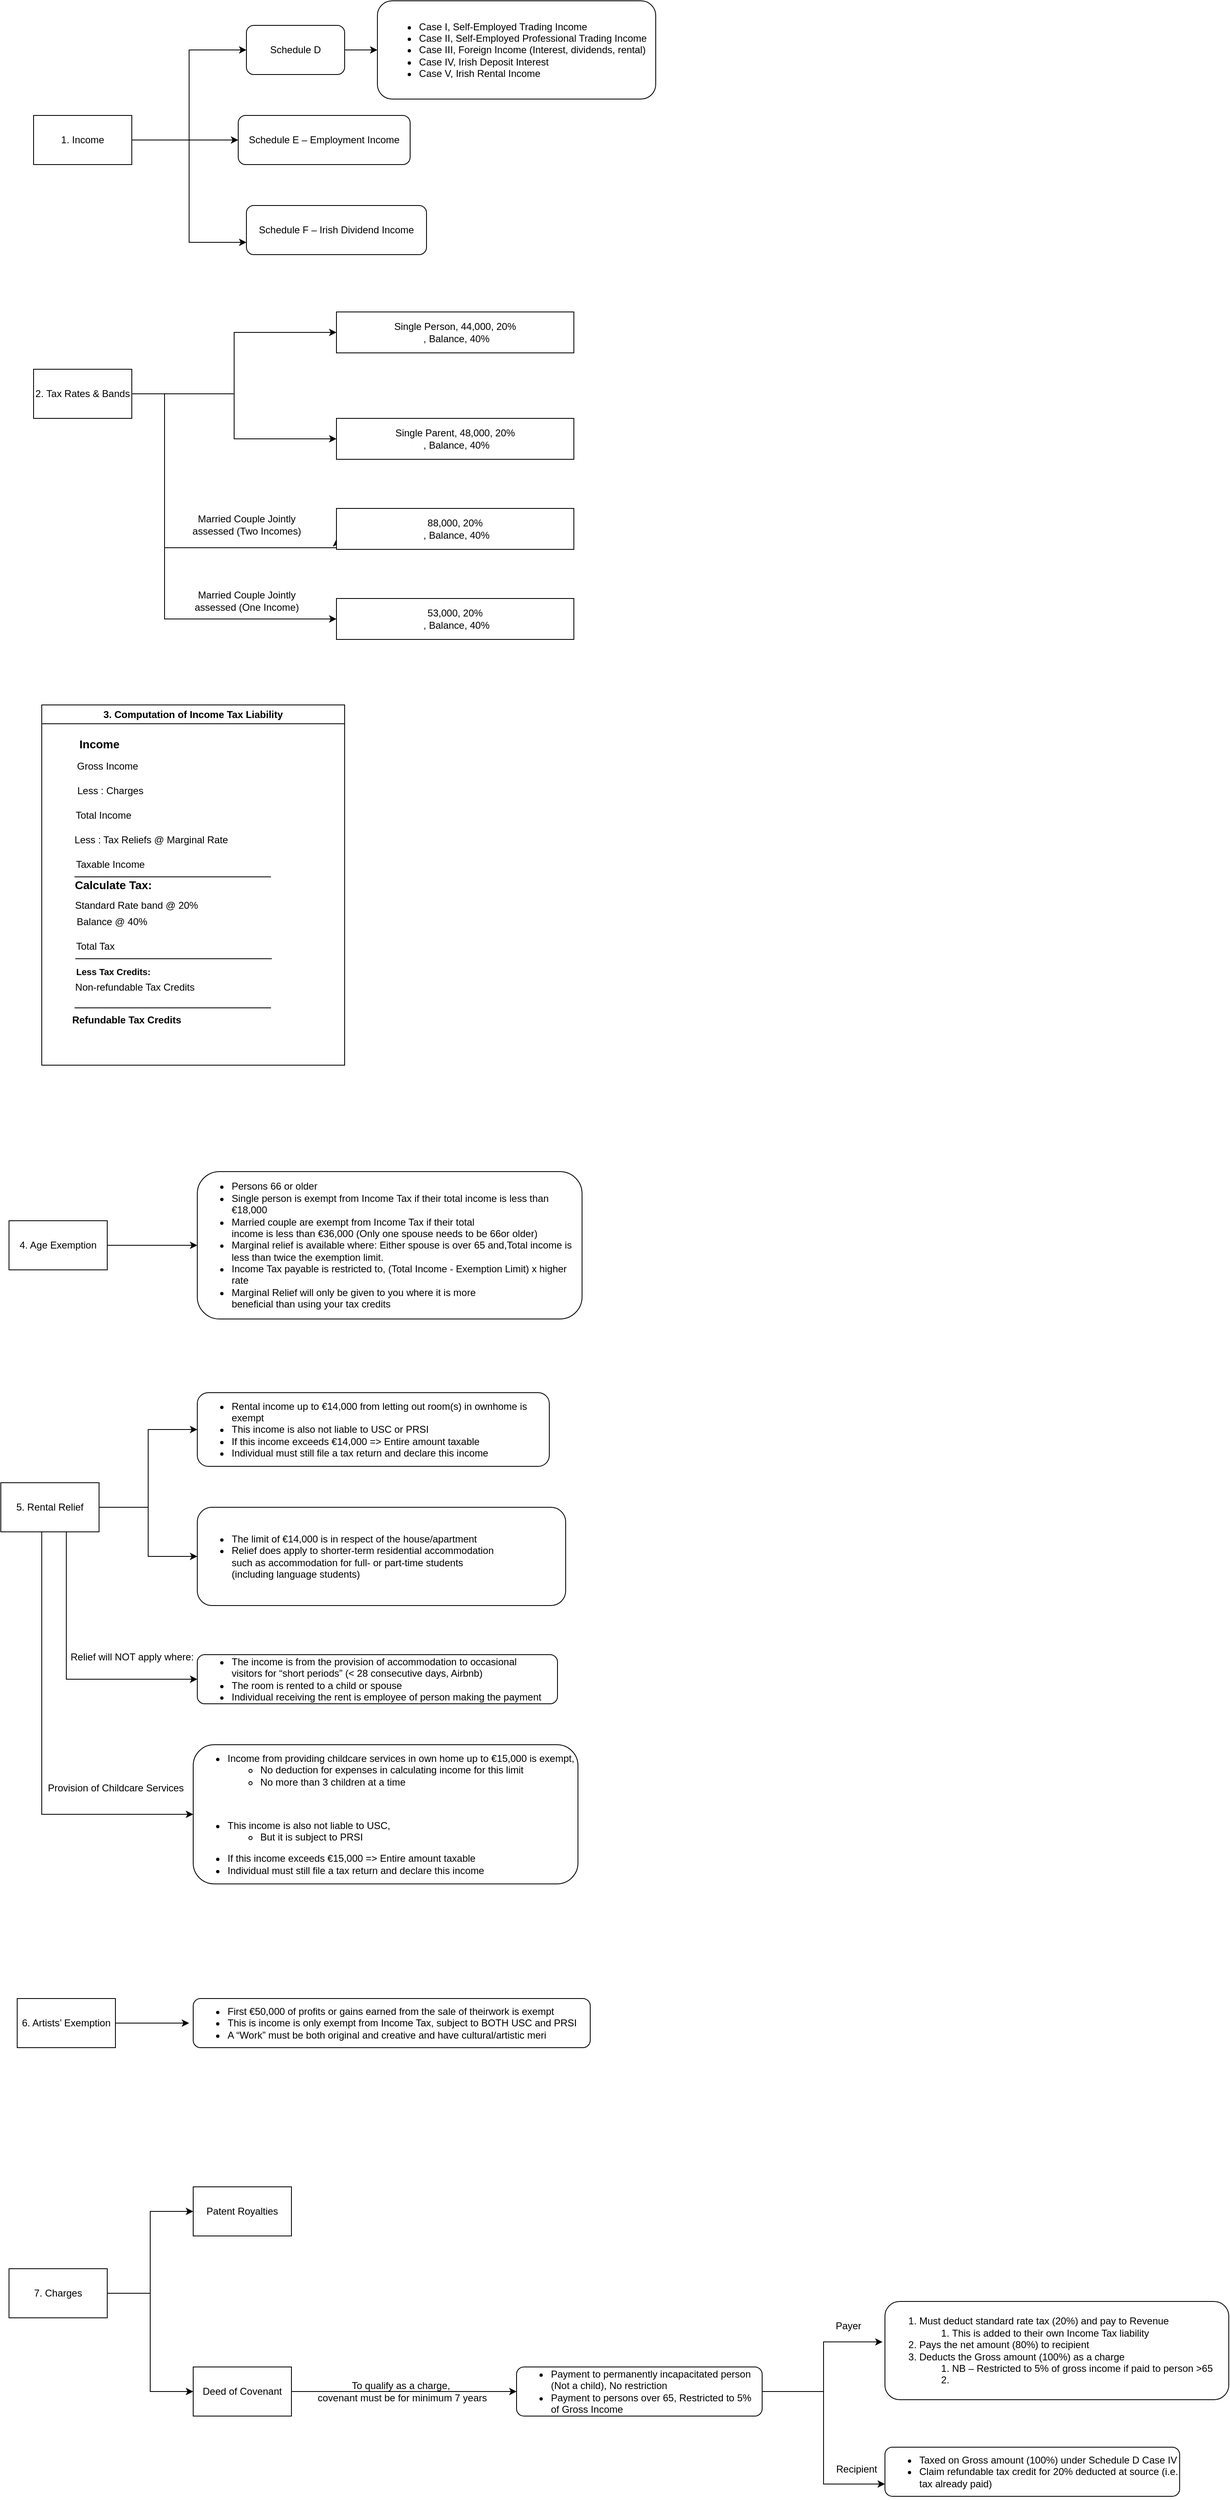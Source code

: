 <mxfile version="28.2.5">
  <diagram name="Page-1" id="70VubQz8PiiUcmZH2TwT">
    <mxGraphModel dx="1056" dy="583" grid="1" gridSize="10" guides="1" tooltips="1" connect="1" arrows="1" fold="1" page="1" pageScale="1" pageWidth="850" pageHeight="1100" math="0" shadow="0">
      <root>
        <mxCell id="0" />
        <mxCell id="1" parent="0" />
        <mxCell id="ev8iW3Oq5IMZ9UNw2ke2-5" style="edgeStyle=orthogonalEdgeStyle;rounded=0;orthogonalLoop=1;jettySize=auto;html=1;entryX=0;entryY=0.5;entryDx=0;entryDy=0;" parent="1" source="ev8iW3Oq5IMZ9UNw2ke2-1" target="ev8iW3Oq5IMZ9UNw2ke2-2" edge="1">
          <mxGeometry relative="1" as="geometry" />
        </mxCell>
        <mxCell id="ev8iW3Oq5IMZ9UNw2ke2-8" style="edgeStyle=orthogonalEdgeStyle;rounded=0;orthogonalLoop=1;jettySize=auto;html=1;entryX=0;entryY=0.5;entryDx=0;entryDy=0;" parent="1" source="ev8iW3Oq5IMZ9UNw2ke2-1" target="ev8iW3Oq5IMZ9UNw2ke2-6" edge="1">
          <mxGeometry relative="1" as="geometry" />
        </mxCell>
        <mxCell id="ev8iW3Oq5IMZ9UNw2ke2-9" style="edgeStyle=orthogonalEdgeStyle;rounded=0;orthogonalLoop=1;jettySize=auto;html=1;entryX=0;entryY=0.75;entryDx=0;entryDy=0;" parent="1" source="ev8iW3Oq5IMZ9UNw2ke2-1" target="ev8iW3Oq5IMZ9UNw2ke2-7" edge="1">
          <mxGeometry relative="1" as="geometry" />
        </mxCell>
        <mxCell id="ev8iW3Oq5IMZ9UNw2ke2-1" value="1. Income" style="rounded=0;whiteSpace=wrap;html=1;" parent="1" vertex="1">
          <mxGeometry x="70" y="150" width="120" height="60" as="geometry" />
        </mxCell>
        <mxCell id="ev8iW3Oq5IMZ9UNw2ke2-4" value="" style="edgeStyle=orthogonalEdgeStyle;rounded=0;orthogonalLoop=1;jettySize=auto;html=1;" parent="1" source="ev8iW3Oq5IMZ9UNw2ke2-2" target="ev8iW3Oq5IMZ9UNw2ke2-3" edge="1">
          <mxGeometry relative="1" as="geometry" />
        </mxCell>
        <mxCell id="ev8iW3Oq5IMZ9UNw2ke2-2" value="Schedule D" style="rounded=1;whiteSpace=wrap;html=1;" parent="1" vertex="1">
          <mxGeometry x="330" y="40" width="120" height="60" as="geometry" />
        </mxCell>
        <mxCell id="ev8iW3Oq5IMZ9UNw2ke2-3" value="&lt;div align=&quot;left&quot;&gt;&lt;ul&gt;&lt;li&gt;Case I, Self-Employed Trading Income&lt;/li&gt;&lt;li&gt;Case II, Self-Employed Professional Trading Income&lt;/li&gt;&lt;li&gt;Case III, Foreign Income (Interest, dividends, rental)&lt;/li&gt;&lt;li&gt;Case IV, Irish Deposit Interest&lt;/li&gt;&lt;li&gt;Case V, Irish Rental Income&lt;/li&gt;&lt;/ul&gt;&lt;/div&gt;" style="rounded=1;whiteSpace=wrap;html=1;" parent="1" vertex="1">
          <mxGeometry x="490" y="10" width="340" height="120" as="geometry" />
        </mxCell>
        <mxCell id="ev8iW3Oq5IMZ9UNw2ke2-6" value="Schedule E – Employment Income" style="rounded=1;whiteSpace=wrap;html=1;" parent="1" vertex="1">
          <mxGeometry x="320" y="150" width="210" height="60" as="geometry" />
        </mxCell>
        <mxCell id="ev8iW3Oq5IMZ9UNw2ke2-7" value="Schedule F – Irish Dividend Income" style="rounded=1;whiteSpace=wrap;html=1;" parent="1" vertex="1">
          <mxGeometry x="330" y="260" width="220" height="60" as="geometry" />
        </mxCell>
        <mxCell id="ev8iW3Oq5IMZ9UNw2ke2-14" style="edgeStyle=orthogonalEdgeStyle;rounded=0;orthogonalLoop=1;jettySize=auto;html=1;entryX=0;entryY=0.75;entryDx=0;entryDy=0;" parent="1" source="ev8iW3Oq5IMZ9UNw2ke2-10" target="ev8iW3Oq5IMZ9UNw2ke2-13" edge="1">
          <mxGeometry relative="1" as="geometry">
            <Array as="points">
              <mxPoint x="230" y="490" />
              <mxPoint x="230" y="678" />
            </Array>
          </mxGeometry>
        </mxCell>
        <mxCell id="ev8iW3Oq5IMZ9UNw2ke2-17" style="edgeStyle=orthogonalEdgeStyle;rounded=0;orthogonalLoop=1;jettySize=auto;html=1;entryX=0;entryY=0.5;entryDx=0;entryDy=0;" parent="1" source="ev8iW3Oq5IMZ9UNw2ke2-10" target="ev8iW3Oq5IMZ9UNw2ke2-16" edge="1">
          <mxGeometry relative="1" as="geometry">
            <Array as="points">
              <mxPoint x="230" y="490" />
              <mxPoint x="230" y="765" />
            </Array>
          </mxGeometry>
        </mxCell>
        <mxCell id="ev8iW3Oq5IMZ9UNw2ke2-19" style="edgeStyle=orthogonalEdgeStyle;rounded=0;orthogonalLoop=1;jettySize=auto;html=1;entryX=0;entryY=0.5;entryDx=0;entryDy=0;" parent="1" source="ev8iW3Oq5IMZ9UNw2ke2-10" target="ev8iW3Oq5IMZ9UNw2ke2-12" edge="1">
          <mxGeometry relative="1" as="geometry" />
        </mxCell>
        <mxCell id="ev8iW3Oq5IMZ9UNw2ke2-20" style="edgeStyle=orthogonalEdgeStyle;rounded=0;orthogonalLoop=1;jettySize=auto;html=1;entryX=0;entryY=0.5;entryDx=0;entryDy=0;" parent="1" source="ev8iW3Oq5IMZ9UNw2ke2-10" target="ev8iW3Oq5IMZ9UNw2ke2-11" edge="1">
          <mxGeometry relative="1" as="geometry" />
        </mxCell>
        <mxCell id="ev8iW3Oq5IMZ9UNw2ke2-10" value="&lt;div&gt;2.&amp;nbsp;Tax Rates &amp;amp; Bands&lt;/div&gt;" style="rounded=0;whiteSpace=wrap;html=1;" parent="1" vertex="1">
          <mxGeometry x="70" y="460" width="120" height="60" as="geometry" />
        </mxCell>
        <mxCell id="ev8iW3Oq5IMZ9UNw2ke2-11" value="&lt;div&gt;Single Person, 44,000, 20%&lt;/div&gt;&lt;div&gt;&amp;nbsp;, Balance, 40%&lt;/div&gt;" style="rounded=0;whiteSpace=wrap;html=1;" parent="1" vertex="1">
          <mxGeometry x="440" y="390" width="290" height="50" as="geometry" />
        </mxCell>
        <mxCell id="ev8iW3Oq5IMZ9UNw2ke2-12" value="Single Parent, 48,000, 20%&lt;div&gt;&amp;nbsp;, Balance, 40%&lt;/div&gt;" style="rounded=0;whiteSpace=wrap;html=1;" parent="1" vertex="1">
          <mxGeometry x="440" y="520" width="290" height="50" as="geometry" />
        </mxCell>
        <mxCell id="ev8iW3Oq5IMZ9UNw2ke2-13" value="88,000, 20%&lt;div&gt;&amp;nbsp;, Balance, 40%&lt;/div&gt;" style="rounded=0;whiteSpace=wrap;html=1;" parent="1" vertex="1">
          <mxGeometry x="440" y="630" width="290" height="50" as="geometry" />
        </mxCell>
        <mxCell id="ev8iW3Oq5IMZ9UNw2ke2-15" value="Married Couple Jointly&lt;br&gt;assessed (Two Incomes)" style="text;html=1;align=center;verticalAlign=middle;resizable=0;points=[];autosize=1;strokeColor=none;fillColor=none;" parent="1" vertex="1">
          <mxGeometry x="250" y="630" width="160" height="40" as="geometry" />
        </mxCell>
        <mxCell id="ev8iW3Oq5IMZ9UNw2ke2-16" value="53,000, 20%&lt;div&gt;&amp;nbsp;, Balance, 40%&lt;/div&gt;" style="rounded=0;whiteSpace=wrap;html=1;" parent="1" vertex="1">
          <mxGeometry x="440" y="740" width="290" height="50" as="geometry" />
        </mxCell>
        <mxCell id="ev8iW3Oq5IMZ9UNw2ke2-18" value="Married Couple Jointly&lt;br&gt;assessed (One Income)" style="text;html=1;align=center;verticalAlign=middle;resizable=0;points=[];autosize=1;strokeColor=none;fillColor=none;" parent="1" vertex="1">
          <mxGeometry x="255" y="723" width="150" height="40" as="geometry" />
        </mxCell>
        <mxCell id="ev8iW3Oq5IMZ9UNw2ke2-21" value="3. Computation of Income Tax Liability" style="swimlane;whiteSpace=wrap;html=1;" parent="1" vertex="1">
          <mxGeometry x="80" y="870" width="370" height="440" as="geometry" />
        </mxCell>
        <mxCell id="ev8iW3Oq5IMZ9UNw2ke2-22" value="&lt;h1&gt;&lt;font style=&quot;font-size: 14px;&quot;&gt;&lt;b&gt;&lt;font&gt;Income&lt;/font&gt;&lt;/b&gt;&lt;/font&gt;&lt;/h1&gt;" style="text;html=1;align=center;verticalAlign=middle;resizable=0;points=[];autosize=1;strokeColor=none;fillColor=none;" parent="ev8iW3Oq5IMZ9UNw2ke2-21" vertex="1">
          <mxGeometry x="30" y="10" width="80" height="70" as="geometry" />
        </mxCell>
        <mxCell id="ev8iW3Oq5IMZ9UNw2ke2-23" value="Gross Income" style="text;html=1;align=center;verticalAlign=middle;resizable=0;points=[];autosize=1;strokeColor=none;fillColor=none;" parent="ev8iW3Oq5IMZ9UNw2ke2-21" vertex="1">
          <mxGeometry x="30" y="60" width="100" height="30" as="geometry" />
        </mxCell>
        <mxCell id="ev8iW3Oq5IMZ9UNw2ke2-24" value="Less : Charges&amp;nbsp;" style="text;html=1;align=center;verticalAlign=middle;resizable=0;points=[];autosize=1;strokeColor=none;fillColor=none;" parent="ev8iW3Oq5IMZ9UNw2ke2-21" vertex="1">
          <mxGeometry x="30" y="90" width="110" height="30" as="geometry" />
        </mxCell>
        <mxCell id="ev8iW3Oq5IMZ9UNw2ke2-25" value="Total Income" style="text;html=1;align=center;verticalAlign=middle;resizable=0;points=[];autosize=1;strokeColor=none;fillColor=none;" parent="ev8iW3Oq5IMZ9UNw2ke2-21" vertex="1">
          <mxGeometry x="30" y="120" width="90" height="30" as="geometry" />
        </mxCell>
        <mxCell id="ev8iW3Oq5IMZ9UNw2ke2-26" value="Less : Tax Reliefs @ Marginal Rate&amp;nbsp;" style="text;html=1;align=center;verticalAlign=middle;resizable=0;points=[];autosize=1;strokeColor=none;fillColor=none;" parent="ev8iW3Oq5IMZ9UNw2ke2-21" vertex="1">
          <mxGeometry x="30" y="150" width="210" height="30" as="geometry" />
        </mxCell>
        <mxCell id="ev8iW3Oq5IMZ9UNw2ke2-27" value="Taxable Income&amp;nbsp;" style="text;html=1;align=center;verticalAlign=middle;resizable=0;points=[];autosize=1;strokeColor=none;fillColor=none;" parent="ev8iW3Oq5IMZ9UNw2ke2-21" vertex="1">
          <mxGeometry x="30" y="180" width="110" height="30" as="geometry" />
        </mxCell>
        <mxCell id="ev8iW3Oq5IMZ9UNw2ke2-28" value="&lt;h3&gt;Calculate Tax:&lt;/h3&gt;" style="text;html=1;align=center;verticalAlign=middle;resizable=0;points=[];autosize=1;strokeColor=none;fillColor=none;" parent="ev8iW3Oq5IMZ9UNw2ke2-21" vertex="1">
          <mxGeometry x="27" y="190" width="120" height="60" as="geometry" />
        </mxCell>
        <mxCell id="ev8iW3Oq5IMZ9UNw2ke2-29" value="Standard Rate band @ 20%&amp;nbsp;" style="text;html=1;align=center;verticalAlign=middle;resizable=0;points=[];autosize=1;strokeColor=none;fillColor=none;" parent="ev8iW3Oq5IMZ9UNw2ke2-21" vertex="1">
          <mxGeometry x="27" y="230" width="180" height="30" as="geometry" />
        </mxCell>
        <mxCell id="ev8iW3Oq5IMZ9UNw2ke2-30" value="Balance @ 40%&amp;nbsp;" style="text;html=1;align=center;verticalAlign=middle;resizable=0;points=[];autosize=1;strokeColor=none;fillColor=none;" parent="ev8iW3Oq5IMZ9UNw2ke2-21" vertex="1">
          <mxGeometry x="32" y="250" width="110" height="30" as="geometry" />
        </mxCell>
        <mxCell id="ev8iW3Oq5IMZ9UNw2ke2-31" value="Total Tax" style="text;html=1;align=center;verticalAlign=middle;resizable=0;points=[];autosize=1;strokeColor=none;fillColor=none;" parent="ev8iW3Oq5IMZ9UNw2ke2-21" vertex="1">
          <mxGeometry x="30" y="280" width="70" height="30" as="geometry" />
        </mxCell>
        <mxCell id="ev8iW3Oq5IMZ9UNw2ke2-32" value="&lt;h3&gt;&lt;font style=&quot;font-size: 11px;&quot;&gt;Less Tax Credits:&lt;/font&gt;&lt;/h3&gt;" style="text;html=1;align=center;verticalAlign=middle;resizable=0;points=[];autosize=1;strokeColor=none;fillColor=none;" parent="ev8iW3Oq5IMZ9UNw2ke2-21" vertex="1">
          <mxGeometry x="32" y="295" width="110" height="60" as="geometry" />
        </mxCell>
        <mxCell id="ev8iW3Oq5IMZ9UNw2ke2-33" value="Non-refundable Tax Credits&amp;nbsp;" style="text;html=1;align=center;verticalAlign=middle;resizable=0;points=[];autosize=1;strokeColor=none;fillColor=none;" parent="ev8iW3Oq5IMZ9UNw2ke2-21" vertex="1">
          <mxGeometry x="30" y="330" width="170" height="30" as="geometry" />
        </mxCell>
        <mxCell id="ev8iW3Oq5IMZ9UNw2ke2-34" value="&lt;h4&gt;Refundable Tax Credits&amp;nbsp;&lt;/h4&gt;" style="text;html=1;align=center;verticalAlign=middle;resizable=0;points=[];autosize=1;strokeColor=none;fillColor=none;" parent="ev8iW3Oq5IMZ9UNw2ke2-21" vertex="1">
          <mxGeometry x="25" y="355" width="160" height="60" as="geometry" />
        </mxCell>
        <mxCell id="ev8iW3Oq5IMZ9UNw2ke2-35" value="" style="endArrow=none;html=1;rounded=0;" parent="ev8iW3Oq5IMZ9UNw2ke2-21" edge="1">
          <mxGeometry width="50" height="50" relative="1" as="geometry">
            <mxPoint x="40" y="370" as="sourcePoint" />
            <mxPoint x="280" y="370" as="targetPoint" />
          </mxGeometry>
        </mxCell>
        <mxCell id="ev8iW3Oq5IMZ9UNw2ke2-36" value="" style="endArrow=none;html=1;rounded=0;" parent="ev8iW3Oq5IMZ9UNw2ke2-21" edge="1">
          <mxGeometry width="50" height="50" relative="1" as="geometry">
            <mxPoint x="41" y="310" as="sourcePoint" />
            <mxPoint x="281" y="310" as="targetPoint" />
          </mxGeometry>
        </mxCell>
        <mxCell id="ev8iW3Oq5IMZ9UNw2ke2-37" value="" style="endArrow=none;html=1;rounded=0;" parent="ev8iW3Oq5IMZ9UNw2ke2-21" edge="1">
          <mxGeometry width="50" height="50" relative="1" as="geometry">
            <mxPoint x="40" y="210" as="sourcePoint" />
            <mxPoint x="280" y="210" as="targetPoint" />
          </mxGeometry>
        </mxCell>
        <mxCell id="ev8iW3Oq5IMZ9UNw2ke2-40" value="" style="edgeStyle=orthogonalEdgeStyle;rounded=0;orthogonalLoop=1;jettySize=auto;html=1;" parent="1" source="ev8iW3Oq5IMZ9UNw2ke2-38" target="ev8iW3Oq5IMZ9UNw2ke2-39" edge="1">
          <mxGeometry relative="1" as="geometry" />
        </mxCell>
        <mxCell id="ev8iW3Oq5IMZ9UNw2ke2-38" value="&lt;div&gt;4. Age Exemption&lt;/div&gt;" style="rounded=0;whiteSpace=wrap;html=1;" parent="1" vertex="1">
          <mxGeometry x="40" y="1500" width="120" height="60" as="geometry" />
        </mxCell>
        <mxCell id="ev8iW3Oq5IMZ9UNw2ke2-39" value="&lt;div align=&quot;left&quot;&gt;&lt;ul&gt;&lt;li&gt;&lt;div&gt;Persons 66 or older&lt;/div&gt;&lt;/li&gt;&lt;li&gt;Single person is exempt from Income Tax if their total income is less than €18,000&lt;/li&gt;&lt;li&gt;Married couple are exempt from Income Tax if their total&lt;br&gt;income is less than €36,000 (Only one spouse needs to be 66or older)&lt;/li&gt;&lt;li&gt;Marginal relief is available where: Either spouse is over 65 and,Total income is less than twice the exemption limit.&lt;/li&gt;&lt;li&gt;Income Tax payable is restricted to, (Total Income - Exemption Limit) x higher rate&lt;/li&gt;&lt;li&gt;Marginal Relief will only be given to you where it is more&lt;br&gt;beneficial than using your tax credits&lt;/li&gt;&lt;/ul&gt;&lt;/div&gt;" style="rounded=1;whiteSpace=wrap;html=1;align=left;" parent="1" vertex="1">
          <mxGeometry x="270" y="1440" width="470" height="180" as="geometry" />
        </mxCell>
        <mxCell id="ev8iW3Oq5IMZ9UNw2ke2-46" style="edgeStyle=orthogonalEdgeStyle;rounded=0;orthogonalLoop=1;jettySize=auto;html=1;entryX=0;entryY=0.5;entryDx=0;entryDy=0;" parent="1" source="ev8iW3Oq5IMZ9UNw2ke2-41" target="ev8iW3Oq5IMZ9UNw2ke2-45" edge="1">
          <mxGeometry relative="1" as="geometry">
            <Array as="points">
              <mxPoint x="110" y="2060" />
            </Array>
          </mxGeometry>
        </mxCell>
        <mxCell id="ev8iW3Oq5IMZ9UNw2ke2-47" style="edgeStyle=orthogonalEdgeStyle;rounded=0;orthogonalLoop=1;jettySize=auto;html=1;entryX=0;entryY=0.5;entryDx=0;entryDy=0;" parent="1" source="ev8iW3Oq5IMZ9UNw2ke2-41" target="ev8iW3Oq5IMZ9UNw2ke2-43" edge="1">
          <mxGeometry relative="1" as="geometry" />
        </mxCell>
        <mxCell id="ev8iW3Oq5IMZ9UNw2ke2-48" style="edgeStyle=orthogonalEdgeStyle;rounded=0;orthogonalLoop=1;jettySize=auto;html=1;entryX=0;entryY=0.5;entryDx=0;entryDy=0;" parent="1" source="ev8iW3Oq5IMZ9UNw2ke2-41" target="ev8iW3Oq5IMZ9UNw2ke2-42" edge="1">
          <mxGeometry relative="1" as="geometry" />
        </mxCell>
        <mxCell id="ev8iW3Oq5IMZ9UNw2ke2-53" style="edgeStyle=orthogonalEdgeStyle;rounded=0;orthogonalLoop=1;jettySize=auto;html=1;" parent="1" source="ev8iW3Oq5IMZ9UNw2ke2-41" target="ev8iW3Oq5IMZ9UNw2ke2-49" edge="1">
          <mxGeometry relative="1" as="geometry">
            <Array as="points">
              <mxPoint x="80" y="2225" />
            </Array>
          </mxGeometry>
        </mxCell>
        <mxCell id="ev8iW3Oq5IMZ9UNw2ke2-41" value="5. Rental Relief" style="rounded=0;whiteSpace=wrap;html=1;" parent="1" vertex="1">
          <mxGeometry x="30" y="1820" width="120" height="60" as="geometry" />
        </mxCell>
        <mxCell id="ev8iW3Oq5IMZ9UNw2ke2-42" value="&lt;div align=&quot;left&quot;&gt;&lt;ul&gt;&lt;li&gt;Rental income up to €14,000 from letting out room(s) in ownhome is exempt&lt;/li&gt;&lt;li&gt;This income is also not liable to USC or PRSI&lt;/li&gt;&lt;li&gt;If this income exceeds €14,000 =&amp;gt; Entire amount taxable&lt;/li&gt;&lt;li&gt;Individual must still file a tax return and declare this income&lt;/li&gt;&lt;/ul&gt;&lt;/div&gt;" style="rounded=1;whiteSpace=wrap;html=1;align=left;" parent="1" vertex="1">
          <mxGeometry x="270" y="1710" width="430" height="90" as="geometry" />
        </mxCell>
        <mxCell id="ev8iW3Oq5IMZ9UNw2ke2-43" value="&lt;div align=&quot;left&quot;&gt;&lt;ul&gt;&lt;li&gt;The limit of €14,000 is in respect of the house/apartment&lt;/li&gt;&lt;li&gt;Relief does apply to shorter-term residential accommodation&lt;br&gt;such as accommodation for full- or part-time students&lt;br&gt;(including language students)&lt;/li&gt;&lt;/ul&gt;&lt;/div&gt;" style="rounded=1;whiteSpace=wrap;html=1;align=left;" parent="1" vertex="1">
          <mxGeometry x="270" y="1850" width="450" height="120" as="geometry" />
        </mxCell>
        <mxCell id="ev8iW3Oq5IMZ9UNw2ke2-44" value="Relief will NOT apply where:" style="text;html=1;align=center;verticalAlign=middle;resizable=0;points=[];autosize=1;strokeColor=none;fillColor=none;" parent="1" vertex="1">
          <mxGeometry x="105" y="2018" width="170" height="30" as="geometry" />
        </mxCell>
        <mxCell id="ev8iW3Oq5IMZ9UNw2ke2-45" value="&lt;div align=&quot;left&quot;&gt;&lt;ul&gt;&lt;li&gt;&lt;div&gt;The income is from the provision of accommodation to occasional&lt;br&gt;&lt;/div&gt;&lt;div&gt;visitors for “short periods” (&amp;lt; 28 consecutive days, Airbnb)&lt;/div&gt;&lt;/li&gt;&lt;li&gt;&lt;div&gt;The room is rented to a child or spouse&lt;/div&gt;&lt;/li&gt;&lt;li&gt;&lt;div&gt;Individual receiving the rent is employee of person making the payment&lt;/div&gt;&lt;/li&gt;&lt;/ul&gt;&lt;/div&gt;" style="rounded=1;whiteSpace=wrap;html=1;align=left;" parent="1" vertex="1">
          <mxGeometry x="270" y="2030" width="440" height="60" as="geometry" />
        </mxCell>
        <mxCell id="ev8iW3Oq5IMZ9UNw2ke2-49" value="&lt;ul&gt;&lt;li align=&quot;left&quot;&gt;Income from providing childcare services in own home up to €15,000 is exempt,&amp;nbsp;&lt;/li&gt;&lt;ul&gt;&lt;li align=&quot;left&quot;&gt;No deduction for expenses in calculating income for this limit&lt;/li&gt;&lt;li align=&quot;left&quot;&gt;&lt;div align=&quot;left&quot;&gt;No more than 3 children at a time&lt;/div&gt;&lt;/li&gt;&lt;/ul&gt;&lt;/ul&gt;&lt;div&gt;&lt;br&gt;&lt;/div&gt;&lt;ul&gt;&lt;li align=&quot;left&quot;&gt;This income is also not liable to USC,&amp;nbsp;&lt;/li&gt;&lt;ul&gt;&lt;li align=&quot;left&quot;&gt;But it is subject to PRSI&lt;/li&gt;&lt;/ul&gt;&lt;/ul&gt;&lt;div&gt;&lt;ul&gt;&lt;li&gt;If this income exceeds €15,000 =&amp;gt; Entire amount taxable&lt;/li&gt;&lt;li&gt;Individual must still file a tax return and declare this income&lt;/li&gt;&lt;/ul&gt;&lt;/div&gt;&lt;ul&gt;&lt;/ul&gt;" style="rounded=1;whiteSpace=wrap;html=1;align=left;" parent="1" vertex="1">
          <mxGeometry x="265" y="2140" width="470" height="170" as="geometry" />
        </mxCell>
        <mxCell id="ev8iW3Oq5IMZ9UNw2ke2-50" value="Provision of Childcare Services" style="text;html=1;align=center;verticalAlign=middle;resizable=0;points=[];autosize=1;strokeColor=none;fillColor=none;" parent="1" vertex="1">
          <mxGeometry x="75" y="2178" width="190" height="30" as="geometry" />
        </mxCell>
        <mxCell id="ev8iW3Oq5IMZ9UNw2ke2-56" style="edgeStyle=orthogonalEdgeStyle;rounded=0;orthogonalLoop=1;jettySize=auto;html=1;" parent="1" source="ev8iW3Oq5IMZ9UNw2ke2-54" edge="1">
          <mxGeometry relative="1" as="geometry">
            <mxPoint x="260" y="2480" as="targetPoint" />
          </mxGeometry>
        </mxCell>
        <mxCell id="ev8iW3Oq5IMZ9UNw2ke2-54" value="6. Artists’ Exemption" style="rounded=0;whiteSpace=wrap;html=1;" parent="1" vertex="1">
          <mxGeometry x="50" y="2450" width="120" height="60" as="geometry" />
        </mxCell>
        <mxCell id="ev8iW3Oq5IMZ9UNw2ke2-55" value="&lt;div align=&quot;left&quot;&gt;&lt;ul&gt;&lt;li&gt;First €50,000 of profits or gains earned from the sale of theirwork is exempt&lt;/li&gt;&lt;li&gt;This is income is only exempt from Income Tax, subject to BOTH USC and PRSI&lt;/li&gt;&lt;li&gt;A “Work” must be both original and creative and have&amp;nbsp;cultural/artistic meri&lt;/li&gt;&lt;/ul&gt;&lt;/div&gt;" style="rounded=1;whiteSpace=wrap;html=1;align=left;" parent="1" vertex="1">
          <mxGeometry x="265" y="2450" width="485" height="60" as="geometry" />
        </mxCell>
        <mxCell id="ev8iW3Oq5IMZ9UNw2ke2-60" style="edgeStyle=orthogonalEdgeStyle;rounded=0;orthogonalLoop=1;jettySize=auto;html=1;entryX=0;entryY=0.5;entryDx=0;entryDy=0;" parent="1" source="ev8iW3Oq5IMZ9UNw2ke2-57" target="ev8iW3Oq5IMZ9UNw2ke2-58" edge="1">
          <mxGeometry relative="1" as="geometry" />
        </mxCell>
        <mxCell id="ev8iW3Oq5IMZ9UNw2ke2-61" style="edgeStyle=orthogonalEdgeStyle;rounded=0;orthogonalLoop=1;jettySize=auto;html=1;entryX=0;entryY=0.5;entryDx=0;entryDy=0;" parent="1" source="ev8iW3Oq5IMZ9UNw2ke2-57" target="ev8iW3Oq5IMZ9UNw2ke2-59" edge="1">
          <mxGeometry relative="1" as="geometry" />
        </mxCell>
        <mxCell id="ev8iW3Oq5IMZ9UNw2ke2-57" value="&lt;div&gt;7. Charges&lt;/div&gt;" style="rounded=0;whiteSpace=wrap;html=1;" parent="1" vertex="1">
          <mxGeometry x="40" y="2780" width="120" height="60" as="geometry" />
        </mxCell>
        <mxCell id="ev8iW3Oq5IMZ9UNw2ke2-58" value="Patent Royalties" style="rounded=0;whiteSpace=wrap;html=1;" parent="1" vertex="1">
          <mxGeometry x="265" y="2680" width="120" height="60" as="geometry" />
        </mxCell>
        <mxCell id="ev8iW3Oq5IMZ9UNw2ke2-63" style="edgeStyle=orthogonalEdgeStyle;rounded=0;orthogonalLoop=1;jettySize=auto;html=1;" parent="1" source="ev8iW3Oq5IMZ9UNw2ke2-59" target="ev8iW3Oq5IMZ9UNw2ke2-62" edge="1">
          <mxGeometry relative="1" as="geometry" />
        </mxCell>
        <mxCell id="ev8iW3Oq5IMZ9UNw2ke2-59" value="&lt;div&gt;Deed of Covenant&lt;/div&gt;" style="rounded=0;whiteSpace=wrap;html=1;" parent="1" vertex="1">
          <mxGeometry x="265" y="2900" width="120" height="60" as="geometry" />
        </mxCell>
        <mxCell id="ev8iW3Oq5IMZ9UNw2ke2-70" style="edgeStyle=orthogonalEdgeStyle;rounded=0;orthogonalLoop=1;jettySize=auto;html=1;entryX=0;entryY=0.75;entryDx=0;entryDy=0;" parent="1" source="ev8iW3Oq5IMZ9UNw2ke2-62" target="ev8iW3Oq5IMZ9UNw2ke2-69" edge="1">
          <mxGeometry relative="1" as="geometry" />
        </mxCell>
        <mxCell id="ev8iW3Oq5IMZ9UNw2ke2-62" value="&lt;div align=&quot;left&quot;&gt;&lt;ul&gt;&lt;li&gt;Payment to permanently incapacitated person (Not a child), No restriction&lt;/li&gt;&lt;li&gt;Payment to persons over 65, Restricted to 5% of Gross Income&lt;/li&gt;&lt;/ul&gt;&lt;/div&gt;" style="rounded=1;whiteSpace=wrap;html=1;align=left;" parent="1" vertex="1">
          <mxGeometry x="660" y="2900" width="300" height="60" as="geometry" />
        </mxCell>
        <mxCell id="ev8iW3Oq5IMZ9UNw2ke2-64" value="&lt;div&gt;To qualify as a charge,&amp;nbsp;&lt;/div&gt;&lt;div&gt;covenant must be for minimum 7 years&lt;/div&gt;" style="text;html=1;align=center;verticalAlign=middle;resizable=0;points=[];autosize=1;strokeColor=none;fillColor=none;" parent="1" vertex="1">
          <mxGeometry x="405" y="2910" width="230" height="40" as="geometry" />
        </mxCell>
        <mxCell id="ev8iW3Oq5IMZ9UNw2ke2-65" value="&lt;div align=&quot;left&quot;&gt;&lt;ol&gt;&lt;li&gt;Must deduct standard rate tax (20%) and pay to Revenue&lt;/li&gt;&lt;ol&gt;&lt;li&gt;This is added to their own Income Tax liability&lt;/li&gt;&lt;/ol&gt;&lt;li&gt;Pays the net amount (80%) to recipient&lt;/li&gt;&lt;li&gt;Deducts the Gross amount (100%) as a charge&lt;/li&gt;&lt;ol&gt;&lt;li&gt;NB – Restricted to 5% of gross income if paid to person &amp;gt;65&lt;/li&gt;&lt;li&gt;&lt;br&gt;&lt;/li&gt;&lt;/ol&gt;&lt;/ol&gt;&lt;/div&gt;" style="rounded=1;whiteSpace=wrap;html=1;align=left;" parent="1" vertex="1">
          <mxGeometry x="1110" y="2820" width="420" height="120" as="geometry" />
        </mxCell>
        <mxCell id="ev8iW3Oq5IMZ9UNw2ke2-66" value="Payer" style="text;html=1;align=center;verticalAlign=middle;resizable=0;points=[];autosize=1;strokeColor=none;fillColor=none;" parent="1" vertex="1">
          <mxGeometry x="1040" y="2835" width="50" height="30" as="geometry" />
        </mxCell>
        <mxCell id="ev8iW3Oq5IMZ9UNw2ke2-67" style="edgeStyle=orthogonalEdgeStyle;rounded=0;orthogonalLoop=1;jettySize=auto;html=1;entryX=-0.007;entryY=0.412;entryDx=0;entryDy=0;entryPerimeter=0;" parent="1" source="ev8iW3Oq5IMZ9UNw2ke2-62" target="ev8iW3Oq5IMZ9UNw2ke2-65" edge="1">
          <mxGeometry relative="1" as="geometry" />
        </mxCell>
        <mxCell id="ev8iW3Oq5IMZ9UNw2ke2-68" value="Recipient" style="text;html=1;align=center;verticalAlign=middle;resizable=0;points=[];autosize=1;strokeColor=none;fillColor=none;" parent="1" vertex="1">
          <mxGeometry x="1040" y="3010" width="70" height="30" as="geometry" />
        </mxCell>
        <mxCell id="ev8iW3Oq5IMZ9UNw2ke2-69" value="&lt;ul&gt;&lt;li&gt;Taxed on Gross amount (100%) under Schedule D Case IV&lt;/li&gt;&lt;li&gt;Claim refundable tax credit for 20% deducted at source (i.e. tax already paid)&lt;/li&gt;&lt;/ul&gt;" style="rounded=1;whiteSpace=wrap;html=1;align=left;" parent="1" vertex="1">
          <mxGeometry x="1110" y="2998" width="360" height="60" as="geometry" />
        </mxCell>
      </root>
    </mxGraphModel>
  </diagram>
</mxfile>
